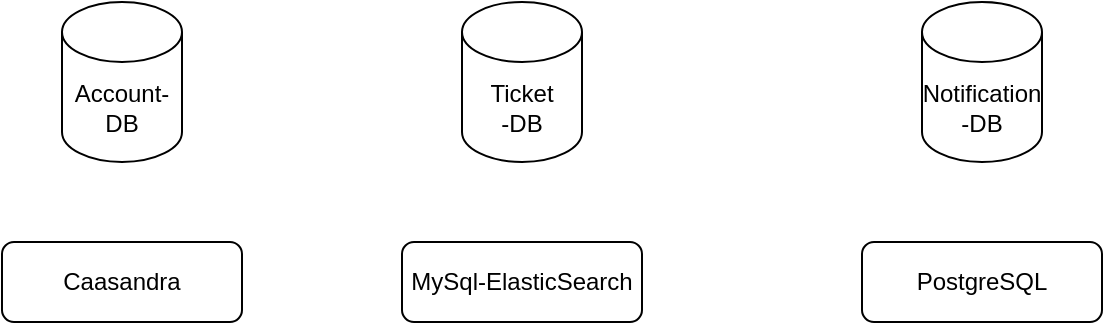 <mxfile version="14.6.13" type="device" pages="2"><diagram id="5LD0GqwKIel5rzK0n-K7" name="Page-1"><mxGraphModel dx="1326" dy="806" grid="1" gridSize="10" guides="1" tooltips="1" connect="1" arrows="1" fold="1" page="1" pageScale="1" pageWidth="2339" pageHeight="3300" math="0" shadow="0"><root><mxCell id="0"/><mxCell id="1" parent="0"/><mxCell id="-d-YoTbnB1i9CbrQPRni-1" value="Account-DB" style="shape=cylinder3;whiteSpace=wrap;html=1;boundedLbl=1;backgroundOutline=1;size=15;" vertex="1" parent="1"><mxGeometry x="110" y="90" width="60" height="80" as="geometry"/></mxCell><mxCell id="-d-YoTbnB1i9CbrQPRni-2" value="Ticket&lt;br&gt;-DB" style="shape=cylinder3;whiteSpace=wrap;html=1;boundedLbl=1;backgroundOutline=1;size=15;" vertex="1" parent="1"><mxGeometry x="310" y="90" width="60" height="80" as="geometry"/></mxCell><mxCell id="-d-YoTbnB1i9CbrQPRni-3" value="Notification&lt;br&gt;-DB" style="shape=cylinder3;whiteSpace=wrap;html=1;boundedLbl=1;backgroundOutline=1;size=15;" vertex="1" parent="1"><mxGeometry x="540" y="90" width="60" height="80" as="geometry"/></mxCell><mxCell id="-d-YoTbnB1i9CbrQPRni-5" value="Caasandra&lt;br&gt;" style="rounded=1;whiteSpace=wrap;html=1;" vertex="1" parent="1"><mxGeometry x="80" y="210" width="120" height="40" as="geometry"/></mxCell><mxCell id="-d-YoTbnB1i9CbrQPRni-6" value="MySql-ElasticSearch" style="rounded=1;whiteSpace=wrap;html=1;" vertex="1" parent="1"><mxGeometry x="280" y="210" width="120" height="40" as="geometry"/></mxCell><mxCell id="-d-YoTbnB1i9CbrQPRni-7" value="PostgreSQL" style="rounded=1;whiteSpace=wrap;html=1;" vertex="1" parent="1"><mxGeometry x="510" y="210" width="120" height="40" as="geometry"/></mxCell></root></mxGraphModel></diagram><diagram id="qkBD-7PICOqPYwxf4Sy4" name="Model"><mxGraphModel dx="1326" dy="806" grid="1" gridSize="10" guides="1" tooltips="1" connect="1" arrows="1" fold="1" page="1" pageScale="1" pageWidth="2339" pageHeight="3300" math="0" shadow="0"><root><mxCell id="jff35xOkhoBI7Ryf-LRR-0"/><mxCell id="jff35xOkhoBI7Ryf-LRR-1" parent="jff35xOkhoBI7Ryf-LRR-0"/><mxCell id="jff35xOkhoBI7Ryf-LRR-2" value="" style="verticalLabelPosition=bottom;verticalAlign=top;html=1;shape=mxgraph.basic.patternFillRect;fillStyle=diag;step=5;fillStrokeWidth=0.2;fillStrokeColor=#dddddd;" vertex="1" parent="jff35xOkhoBI7Ryf-LRR-1"><mxGeometry x="100" y="60" width="360" height="180" as="geometry"/></mxCell><mxCell id="jff35xOkhoBI7Ryf-LRR-3" value="Account" style="whiteSpace=wrap;html=1;aspect=fixed;" vertex="1" parent="jff35xOkhoBI7Ryf-LRR-1"><mxGeometry x="140" y="110" width="100" height="100" as="geometry"/></mxCell><mxCell id="jff35xOkhoBI7Ryf-LRR-4" value="Create Account" style="rounded=1;whiteSpace=wrap;html=1;" vertex="1" parent="jff35xOkhoBI7Ryf-LRR-1"><mxGeometry x="270" y="110" width="120" height="20" as="geometry"/></mxCell><mxCell id="jff35xOkhoBI7Ryf-LRR-5" value="Update Account" style="rounded=1;whiteSpace=wrap;html=1;" vertex="1" parent="jff35xOkhoBI7Ryf-LRR-1"><mxGeometry x="270" y="140" width="120" height="20" as="geometry"/></mxCell><mxCell id="jff35xOkhoBI7Ryf-LRR-6" value="Active Account" style="rounded=1;whiteSpace=wrap;html=1;" vertex="1" parent="jff35xOkhoBI7Ryf-LRR-1"><mxGeometry x="270" y="180" width="120" height="20" as="geometry"/></mxCell><mxCell id="jff35xOkhoBI7Ryf-LRR-7" value="" style="verticalLabelPosition=bottom;verticalAlign=top;html=1;shape=mxgraph.basic.patternFillRect;fillStyle=diag;step=5;fillStrokeWidth=0.2;fillStrokeColor=#dddddd;" vertex="1" parent="jff35xOkhoBI7Ryf-LRR-1"><mxGeometry x="90" y="420" width="360" height="180" as="geometry"/></mxCell><mxCell id="jff35xOkhoBI7Ryf-LRR-8" value="Ticket" style="whiteSpace=wrap;html=1;aspect=fixed;" vertex="1" parent="jff35xOkhoBI7Ryf-LRR-1"><mxGeometry x="140" y="450" width="110" height="110" as="geometry"/></mxCell><mxCell id="jff35xOkhoBI7Ryf-LRR-10" value="Create Ticket" style="rounded=1;whiteSpace=wrap;html=1;" vertex="1" parent="jff35xOkhoBI7Ryf-LRR-1"><mxGeometry x="260" y="450" width="170" height="30" as="geometry"/></mxCell><mxCell id="jff35xOkhoBI7Ryf-LRR-11" value="Update Ticket" style="rounded=1;whiteSpace=wrap;html=1;" vertex="1" parent="jff35xOkhoBI7Ryf-LRR-1"><mxGeometry x="260" y="490" width="170" height="30" as="geometry"/></mxCell><mxCell id="jff35xOkhoBI7Ryf-LRR-12" value="Get Ticket Details BY ID" style="rounded=1;whiteSpace=wrap;html=1;" vertex="1" parent="jff35xOkhoBI7Ryf-LRR-1"><mxGeometry x="260" y="530" width="170" height="30" as="geometry"/></mxCell><mxCell id="jff35xOkhoBI7Ryf-LRR-23" value="" style="endArrow=classic;html=1;entryX=0.461;entryY=1.028;entryDx=0;entryDy=0;entryPerimeter=0;" edge="1" parent="jff35xOkhoBI7Ryf-LRR-1" target="jff35xOkhoBI7Ryf-LRR-2"><mxGeometry width="50" height="50" relative="1" as="geometry"><mxPoint x="260" y="420" as="sourcePoint"/><mxPoint x="270" y="260" as="targetPoint"/><Array as="points"/></mxGeometry></mxCell><mxCell id="jff35xOkhoBI7Ryf-LRR-24" value="Account Ticket Relation" style="edgeLabel;html=1;align=center;verticalAlign=middle;resizable=0;points=[];" vertex="1" connectable="0" parent="jff35xOkhoBI7Ryf-LRR-23"><mxGeometry x="0.165" y="3" relative="1" as="geometry"><mxPoint as="offset"/></mxGeometry></mxCell><mxCell id="jff35xOkhoBI7Ryf-LRR-30" value="&lt;p style=&quot;margin: 0px ; margin-top: 4px ; text-align: center ; text-decoration: underline&quot;&gt;&lt;b&gt;Object:Account&lt;/b&gt;&lt;/p&gt;&lt;hr&gt;&lt;p style=&quot;margin: 0px ; margin-left: 8px&quot;&gt;+ id: Long&lt;/p&gt;&lt;p style=&quot;margin: 0px ; margin-left: 8px&quot;&gt;+username: String&lt;/p&gt;&lt;p style=&quot;margin: 0px ; margin-left: 8px&quot;&gt;+name: String&lt;/p&gt;&lt;p style=&quot;margin: 0px ; margin-left: 8px&quot;&gt;+surname:String&lt;/p&gt;&lt;p style=&quot;margin: 0px ; margin-left: 8px&quot;&gt;+email:String&lt;/p&gt;&lt;p style=&quot;margin: 0px ; margin-left: 8px&quot;&gt;+age:String&lt;/p&gt;&lt;p style=&quot;margin: 0px ; margin-left: 8px&quot;&gt;+status:Boolean&lt;/p&gt;&lt;p style=&quot;margin: 0px ; margin-left: 8px&quot;&gt;&lt;br&gt;&lt;/p&gt;&lt;p style=&quot;margin: 0px ; margin-left: 8px&quot;&gt;&lt;br&gt;&lt;br&gt;&lt;/p&gt;" style="verticalAlign=top;align=left;overflow=fill;fontSize=12;fontFamily=Helvetica;html=1;" vertex="1" parent="jff35xOkhoBI7Ryf-LRR-1"><mxGeometry x="550" y="60" width="160" height="150" as="geometry"/></mxCell><mxCell id="jff35xOkhoBI7Ryf-LRR-35" value="&lt;p style=&quot;margin: 0px ; margin-top: 4px ; text-align: center ; text-decoration: underline&quot;&gt;&lt;b&gt;Object:Ticket&lt;/b&gt;&lt;/p&gt;&lt;hr&gt;&lt;p style=&quot;margin: 0px ; margin-left: 8px&quot;&gt;+id:Long&lt;/p&gt;&lt;p style=&quot;margin: 0px ; margin-left: 8px&quot;&gt;+description:String&lt;/p&gt;&lt;p style=&quot;margin: 0px ; margin-left: 8px&quot;&gt;+notes: String&lt;/p&gt;&lt;p style=&quot;margin: 0px ; margin-left: 8px&quot;&gt;+assignee:Account&lt;/p&gt;&lt;p style=&quot;margin: 0px ; margin-left: 8px&quot;&gt;+date:Date&lt;/p&gt;&lt;p style=&quot;margin: 0px ; margin-left: 8px&quot;&gt;+priority:PriorityType&lt;/p&gt;&lt;p style=&quot;margin: 0px ; margin-left: 8px&quot;&gt;+status:TicketStatus&lt;br&gt;&lt;br&gt;&lt;/p&gt;" style="verticalAlign=top;align=left;overflow=fill;fontSize=12;fontFamily=Helvetica;html=1;" vertex="1" parent="jff35xOkhoBI7Ryf-LRR-1"><mxGeometry x="550" y="410" width="160" height="150" as="geometry"/></mxCell><mxCell id="jff35xOkhoBI7Ryf-LRR-38" value="" style="endArrow=classic;html=1;entryX=0.5;entryY=1;entryDx=0;entryDy=0;exitX=0.5;exitY=0;exitDx=0;exitDy=0;" edge="1" parent="jff35xOkhoBI7Ryf-LRR-1" source="jff35xOkhoBI7Ryf-LRR-35" target="jff35xOkhoBI7Ryf-LRR-30"><mxGeometry width="50" height="50" relative="1" as="geometry"><mxPoint x="650" y="430" as="sourcePoint"/><mxPoint x="700" y="380" as="targetPoint"/></mxGeometry></mxCell><mxCell id="jff35xOkhoBI7Ryf-LRR-39" value="&lt;p style=&quot;margin: 0px ; margin-top: 4px ; text-align: center ; text-decoration: underline&quot;&gt;&lt;b&gt;Object:PriorityType (ENUM)&lt;/b&gt;&lt;/p&gt;&lt;hr&gt;&lt;p style=&quot;margin: 0px ; margin-left: 8px&quot;&gt;+URGENT&lt;/p&gt;&lt;p style=&quot;margin: 0px ; margin-left: 8px&quot;&gt;+LOW&lt;/p&gt;&lt;p style=&quot;margin: 0px ; margin-left: 8px&quot;&gt;+HIGH&lt;/p&gt;&lt;p style=&quot;margin: 0px ; margin-left: 8px&quot;&gt;&lt;br&gt;&lt;/p&gt;&lt;p style=&quot;margin: 0px ; margin-left: 8px&quot;&gt;&lt;br&gt;&lt;/p&gt;" style="verticalAlign=top;align=left;overflow=fill;fontSize=12;fontFamily=Helvetica;html=1;" vertex="1" parent="jff35xOkhoBI7Ryf-LRR-1"><mxGeometry x="820" y="400" width="250" height="80" as="geometry"/></mxCell><mxCell id="jff35xOkhoBI7Ryf-LRR-40" value="" style="endArrow=classic;html=1;exitX=1;exitY=0.5;exitDx=0;exitDy=0;entryX=0;entryY=0.5;entryDx=0;entryDy=0;" edge="1" parent="jff35xOkhoBI7Ryf-LRR-1" source="jff35xOkhoBI7Ryf-LRR-35" target="jff35xOkhoBI7Ryf-LRR-39"><mxGeometry width="50" height="50" relative="1" as="geometry"><mxPoint x="650" y="430" as="sourcePoint"/><mxPoint x="780" y="420" as="targetPoint"/></mxGeometry></mxCell><mxCell id="jff35xOkhoBI7Ryf-LRR-41" value="&lt;p style=&quot;margin: 0px ; margin-top: 4px ; text-align: center ; text-decoration: underline&quot;&gt;&lt;b&gt;Object:TicketStatus (ENUM)&lt;/b&gt;&lt;/p&gt;&lt;hr&gt;&lt;p style=&quot;margin: 0px ; margin-left: 8px&quot;&gt;+OPEN&lt;/p&gt;&lt;p style=&quot;margin: 0px ; margin-left: 8px&quot;&gt;+IN_PROGRESS&lt;/p&gt;&lt;p style=&quot;margin: 0px ; margin-left: 8px&quot;&gt;+RESOLVED&lt;/p&gt;&lt;p style=&quot;margin: 0px ; margin-left: 8px&quot;&gt;+CLOSED&lt;/p&gt;&lt;p style=&quot;margin: 0px ; margin-left: 8px&quot;&gt;&lt;br&gt;&lt;/p&gt;&lt;p style=&quot;margin: 0px ; margin-left: 8px&quot;&gt;&lt;br&gt;&lt;/p&gt;" style="verticalAlign=top;align=left;overflow=fill;fontSize=12;fontFamily=Helvetica;html=1;" vertex="1" parent="jff35xOkhoBI7Ryf-LRR-1"><mxGeometry x="820" y="510" width="260" height="100" as="geometry"/></mxCell><mxCell id="jff35xOkhoBI7Ryf-LRR-42" value="" style="endArrow=classic;html=1;entryX=0;entryY=0.5;entryDx=0;entryDy=0;exitX=0.994;exitY=0.667;exitDx=0;exitDy=0;exitPerimeter=0;" edge="1" parent="jff35xOkhoBI7Ryf-LRR-1" source="jff35xOkhoBI7Ryf-LRR-35" target="jff35xOkhoBI7Ryf-LRR-41"><mxGeometry width="50" height="50" relative="1" as="geometry"><mxPoint x="650" y="430" as="sourcePoint"/><mxPoint x="700" y="380" as="targetPoint"/></mxGeometry></mxCell></root></mxGraphModel></diagram></mxfile>